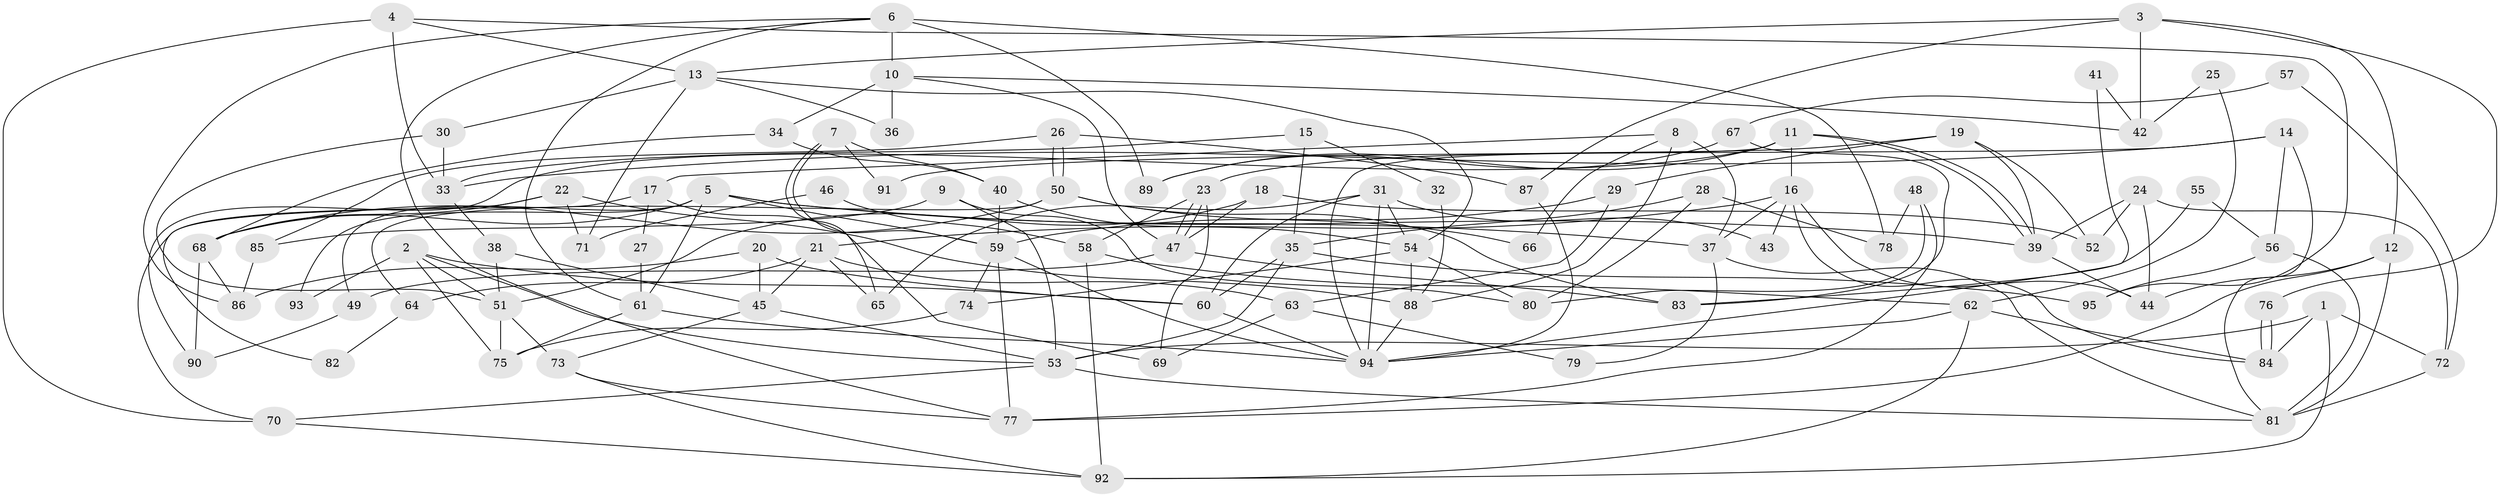 // coarse degree distribution, {4: 0.23333333333333334, 5: 0.16666666666666666, 7: 0.13333333333333333, 10: 0.03333333333333333, 3: 0.13333333333333333, 8: 0.03333333333333333, 6: 0.11666666666666667, 9: 0.016666666666666666, 2: 0.11666666666666667, 11: 0.016666666666666666}
// Generated by graph-tools (version 1.1) at 2025/41/03/06/25 10:41:58]
// undirected, 95 vertices, 190 edges
graph export_dot {
graph [start="1"]
  node [color=gray90,style=filled];
  1;
  2;
  3;
  4;
  5;
  6;
  7;
  8;
  9;
  10;
  11;
  12;
  13;
  14;
  15;
  16;
  17;
  18;
  19;
  20;
  21;
  22;
  23;
  24;
  25;
  26;
  27;
  28;
  29;
  30;
  31;
  32;
  33;
  34;
  35;
  36;
  37;
  38;
  39;
  40;
  41;
  42;
  43;
  44;
  45;
  46;
  47;
  48;
  49;
  50;
  51;
  52;
  53;
  54;
  55;
  56;
  57;
  58;
  59;
  60;
  61;
  62;
  63;
  64;
  65;
  66;
  67;
  68;
  69;
  70;
  71;
  72;
  73;
  74;
  75;
  76;
  77;
  78;
  79;
  80;
  81;
  82;
  83;
  84;
  85;
  86;
  87;
  88;
  89;
  90;
  91;
  92;
  93;
  94;
  95;
  1 -- 84;
  1 -- 92;
  1 -- 53;
  1 -- 72;
  2 -- 60;
  2 -- 75;
  2 -- 51;
  2 -- 53;
  2 -- 93;
  3 -- 87;
  3 -- 13;
  3 -- 12;
  3 -- 42;
  3 -- 76;
  4 -- 70;
  4 -- 95;
  4 -- 13;
  4 -- 33;
  5 -- 39;
  5 -- 68;
  5 -- 37;
  5 -- 49;
  5 -- 59;
  5 -- 61;
  5 -- 93;
  6 -- 77;
  6 -- 61;
  6 -- 10;
  6 -- 78;
  6 -- 86;
  6 -- 89;
  7 -- 59;
  7 -- 40;
  7 -- 65;
  7 -- 91;
  8 -- 88;
  8 -- 37;
  8 -- 17;
  8 -- 66;
  9 -- 53;
  9 -- 80;
  9 -- 85;
  10 -- 47;
  10 -- 34;
  10 -- 36;
  10 -- 42;
  11 -- 94;
  11 -- 39;
  11 -- 39;
  11 -- 16;
  11 -- 89;
  11 -- 90;
  12 -- 44;
  12 -- 77;
  12 -- 81;
  13 -- 54;
  13 -- 30;
  13 -- 36;
  13 -- 71;
  14 -- 81;
  14 -- 33;
  14 -- 56;
  14 -- 91;
  15 -- 33;
  15 -- 35;
  15 -- 32;
  16 -- 37;
  16 -- 21;
  16 -- 43;
  16 -- 44;
  16 -- 84;
  17 -- 70;
  17 -- 27;
  17 -- 69;
  18 -- 47;
  18 -- 51;
  18 -- 52;
  19 -- 52;
  19 -- 39;
  19 -- 23;
  19 -- 29;
  20 -- 45;
  20 -- 60;
  20 -- 86;
  21 -- 63;
  21 -- 45;
  21 -- 64;
  21 -- 65;
  22 -- 88;
  22 -- 68;
  22 -- 71;
  22 -- 82;
  23 -- 47;
  23 -- 47;
  23 -- 58;
  23 -- 69;
  24 -- 72;
  24 -- 39;
  24 -- 44;
  24 -- 52;
  25 -- 62;
  25 -- 42;
  26 -- 50;
  26 -- 50;
  26 -- 85;
  26 -- 87;
  27 -- 61;
  28 -- 80;
  28 -- 35;
  28 -- 78;
  29 -- 59;
  29 -- 63;
  30 -- 51;
  30 -- 33;
  31 -- 65;
  31 -- 94;
  31 -- 43;
  31 -- 54;
  31 -- 60;
  32 -- 88;
  33 -- 38;
  34 -- 40;
  34 -- 68;
  35 -- 60;
  35 -- 53;
  35 -- 95;
  37 -- 81;
  37 -- 79;
  38 -- 45;
  38 -- 51;
  39 -- 44;
  40 -- 59;
  40 -- 54;
  41 -- 42;
  41 -- 94;
  45 -- 53;
  45 -- 73;
  46 -- 71;
  46 -- 58;
  47 -- 49;
  47 -- 83;
  48 -- 77;
  48 -- 78;
  48 -- 80;
  49 -- 90;
  50 -- 68;
  50 -- 64;
  50 -- 66;
  50 -- 83;
  51 -- 73;
  51 -- 75;
  53 -- 70;
  53 -- 81;
  54 -- 74;
  54 -- 80;
  54 -- 88;
  55 -- 56;
  55 -- 83;
  56 -- 81;
  56 -- 95;
  57 -- 72;
  57 -- 67;
  58 -- 62;
  58 -- 92;
  59 -- 77;
  59 -- 74;
  59 -- 94;
  60 -- 94;
  61 -- 94;
  61 -- 75;
  62 -- 84;
  62 -- 92;
  62 -- 94;
  63 -- 69;
  63 -- 79;
  64 -- 82;
  67 -- 89;
  67 -- 83;
  68 -- 86;
  68 -- 90;
  70 -- 92;
  72 -- 81;
  73 -- 77;
  73 -- 92;
  74 -- 75;
  76 -- 84;
  76 -- 84;
  85 -- 86;
  87 -- 94;
  88 -- 94;
}
